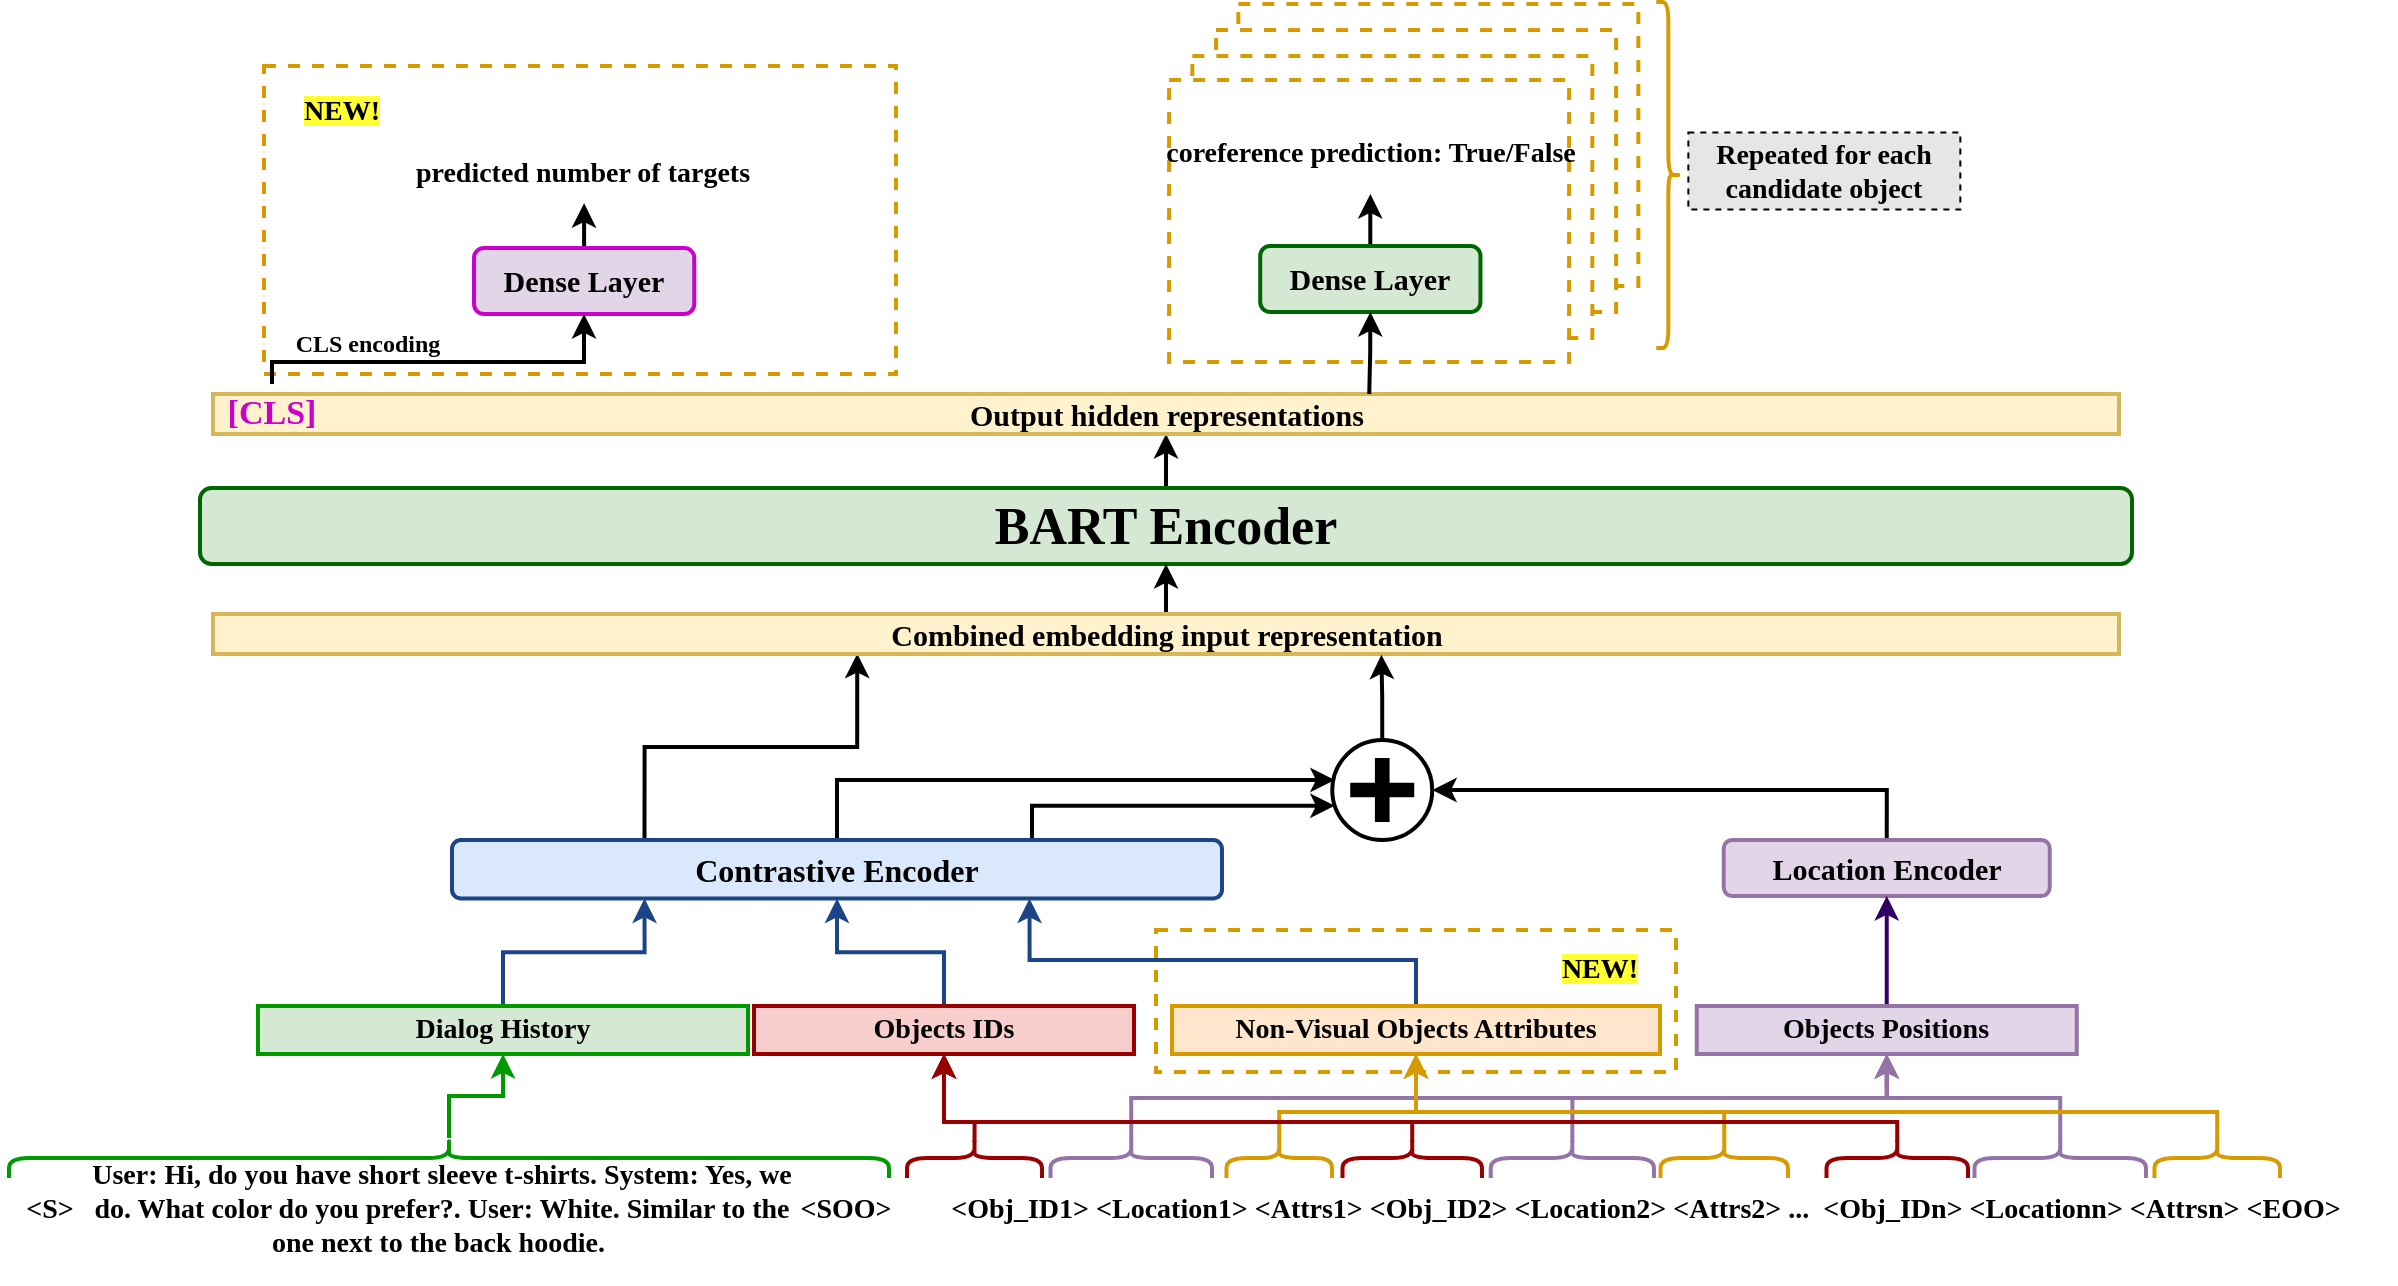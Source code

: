<mxfile version="20.4.1" type="device"><diagram id="RabSeClcL8miR533slPW" name="Page-1"><mxGraphModel dx="1661" dy="419" grid="0" gridSize="10" guides="1" tooltips="1" connect="1" arrows="1" fold="1" page="0" pageScale="1" pageWidth="827" pageHeight="1169" math="0" shadow="0"><root><mxCell id="0"/><mxCell id="1" parent="0"/><mxCell id="4BGt_PqFVEaF0GR48XKy-5" value="&lt;h6&gt;&lt;br&gt;&lt;/h6&gt;" style="text;html=1;strokeColor=#d79b00;fillColor=none;align=center;verticalAlign=middle;whiteSpace=wrap;rounded=0;fontFamily=Montserrat;fontSource=https%3A%2F%2Ffonts.googleapis.com%2Fcss%3Ffamily%3DMontserrat;fontSize=17;dashed=1;strokeWidth=2;" parent="1" vertex="1"><mxGeometry x="369" y="1159" width="260" height="71" as="geometry"/></mxCell><mxCell id="vJRNCC_T_8Kj38YmFfSP-48" value="&lt;h6&gt;&lt;br&gt;&lt;/h6&gt;" style="text;html=1;strokeColor=#d79b00;fillColor=none;align=center;verticalAlign=middle;whiteSpace=wrap;rounded=0;fontFamily=Montserrat;fontSource=https%3A%2F%2Ffonts.googleapis.com%2Fcss%3Ffamily%3DMontserrat;fontSize=17;dashed=1;strokeWidth=2;" parent="1" vertex="1"><mxGeometry x="-77" y="727" width="316" height="154" as="geometry"/></mxCell><mxCell id="vJRNCC_T_8Kj38YmFfSP-42" value="&lt;h6&gt;&lt;br&gt;&lt;/h6&gt;" style="text;html=1;strokeColor=#d79b00;fillColor=default;align=center;verticalAlign=middle;whiteSpace=wrap;rounded=0;fontFamily=Montserrat;fontSource=https%3A%2F%2Ffonts.googleapis.com%2Fcss%3Ffamily%3DMontserrat;fontSize=17;dashed=1;strokeWidth=2;" parent="1" vertex="1"><mxGeometry x="410.17" y="696" width="200" height="141" as="geometry"/></mxCell><mxCell id="vJRNCC_T_8Kj38YmFfSP-41" value="&lt;h6&gt;&lt;br&gt;&lt;/h6&gt;" style="text;html=1;strokeColor=#d79b00;fillColor=default;align=center;verticalAlign=middle;whiteSpace=wrap;rounded=0;fontFamily=Montserrat;fontSource=https%3A%2F%2Ffonts.googleapis.com%2Fcss%3Ffamily%3DMontserrat;fontSize=17;dashed=1;strokeWidth=2;" parent="1" vertex="1"><mxGeometry x="399.04" y="709" width="200" height="141" as="geometry"/></mxCell><mxCell id="vJRNCC_T_8Kj38YmFfSP-40" value="&lt;h6&gt;&lt;br&gt;&lt;/h6&gt;" style="text;html=1;strokeColor=#d79b00;fillColor=default;align=center;verticalAlign=middle;whiteSpace=wrap;rounded=0;fontFamily=Montserrat;fontSource=https%3A%2F%2Ffonts.googleapis.com%2Fcss%3Ffamily%3DMontserrat;fontSize=17;dashed=1;strokeWidth=2;" parent="1" vertex="1"><mxGeometry x="387.17" y="722" width="200" height="141" as="geometry"/></mxCell><mxCell id="ql61eHykgedzmIUn4SE--1" style="edgeStyle=orthogonalEdgeStyle;rounded=0;orthogonalLoop=1;jettySize=auto;html=1;exitX=0.5;exitY=0;exitDx=0;exitDy=0;entryX=0.25;entryY=1;entryDx=0;entryDy=0;strokeWidth=2;strokeColor=#1C4587;" parent="1" source="oWYoD82MfNIG7aH0TLhJ-1" target="0dGH2x3mslIwBKMBlcaH-3" edge="1"><mxGeometry relative="1" as="geometry"/></mxCell><mxCell id="oWYoD82MfNIG7aH0TLhJ-1" value="&lt;font face=&quot;Montserrat&quot;&gt;&lt;font size=&quot;1&quot; style=&quot;line-height: 1.2;&quot;&gt;&lt;b style=&quot;font-size: 14px;&quot;&gt;Dialog History&lt;/b&gt;&lt;/font&gt;&lt;br&gt;&lt;/font&gt;" style="text;html=1;strokeColor=#009900;fillColor=#d5e8d4;align=center;verticalAlign=middle;whiteSpace=wrap;rounded=0;strokeWidth=2;" parent="1" vertex="1"><mxGeometry x="-80" y="1197" width="245" height="24" as="geometry"/></mxCell><mxCell id="4BGt_PqFVEaF0GR48XKy-33" style="edgeStyle=orthogonalEdgeStyle;rounded=0;orthogonalLoop=1;jettySize=auto;html=1;exitX=0.5;exitY=0;exitDx=0;exitDy=0;entryX=0.5;entryY=1;entryDx=0;entryDy=0;strokeColor=#000000;strokeWidth=2;fontSize=14;" parent="1" source="oWYoD82MfNIG7aH0TLhJ-10" target="vJRNCC_T_8Kj38YmFfSP-26" edge="1"><mxGeometry relative="1" as="geometry"/></mxCell><mxCell id="oWYoD82MfNIG7aH0TLhJ-10" value="&lt;font size=&quot;1&quot; face=&quot;Montserrat&quot;&gt;&lt;b style=&quot;font-size: 26px;&quot;&gt;BART Encoder&lt;br&gt;&lt;/b&gt;&lt;/font&gt;" style="rounded=1;whiteSpace=wrap;html=1;fontSize=14;strokeColor=#006600;strokeWidth=2;fillColor=#d5e8d4;" parent="1" vertex="1"><mxGeometry x="-109" y="938" width="966" height="38" as="geometry"/></mxCell><mxCell id="4BGt_PqFVEaF0GR48XKy-30" style="edgeStyle=orthogonalEdgeStyle;rounded=0;orthogonalLoop=1;jettySize=auto;html=1;exitX=0.5;exitY=0;exitDx=0;exitDy=0;entryX=1;entryY=0.5;entryDx=0;entryDy=0;strokeColor=#000000;strokeWidth=2;fontSize=14;" parent="1" source="EZv7w_3QlLtSs3yN743y-15" target="4BGt_PqFVEaF0GR48XKy-18" edge="1"><mxGeometry relative="1" as="geometry"/></mxCell><mxCell id="EZv7w_3QlLtSs3yN743y-15" value="&lt;b&gt;Location Encoder&lt;/b&gt;" style="rounded=1;whiteSpace=wrap;html=1;fontFamily=Montserrat;fontSource=https%3A%2F%2Ffonts.googleapis.com%2Fcss%3Ffamily%3DMontserrat;fontSize=15;strokeColor=#9673a6;strokeWidth=2;fillColor=#e1d5e7;" parent="1" vertex="1"><mxGeometry x="652.87" y="1114" width="163" height="28" as="geometry"/></mxCell><mxCell id="ql61eHykgedzmIUn4SE--2" style="edgeStyle=orthogonalEdgeStyle;rounded=0;orthogonalLoop=1;jettySize=auto;html=1;exitX=0.75;exitY=0;exitDx=0;exitDy=0;entryX=0.025;entryY=0.658;entryDx=0;entryDy=0;entryPerimeter=0;strokeColor=#000000;strokeWidth=2;" parent="1" source="0dGH2x3mslIwBKMBlcaH-3" target="4BGt_PqFVEaF0GR48XKy-18" edge="1"><mxGeometry relative="1" as="geometry"><Array as="points"><mxPoint x="307" y="1097"/></Array></mxGeometry></mxCell><mxCell id="ql61eHykgedzmIUn4SE--3" style="edgeStyle=orthogonalEdgeStyle;rounded=0;orthogonalLoop=1;jettySize=auto;html=1;exitX=0.5;exitY=0;exitDx=0;exitDy=0;entryX=0.025;entryY=0.4;entryDx=0;entryDy=0;entryPerimeter=0;strokeColor=#000000;strokeWidth=2;" parent="1" source="0dGH2x3mslIwBKMBlcaH-3" target="4BGt_PqFVEaF0GR48XKy-18" edge="1"><mxGeometry relative="1" as="geometry"/></mxCell><mxCell id="ql61eHykgedzmIUn4SE--8" style="edgeStyle=orthogonalEdgeStyle;rounded=0;orthogonalLoop=1;jettySize=auto;html=1;exitX=0.25;exitY=0;exitDx=0;exitDy=0;entryX=0.338;entryY=0.991;entryDx=0;entryDy=0;entryPerimeter=0;strokeColor=#000000;strokeWidth=2;" parent="1" source="0dGH2x3mslIwBKMBlcaH-3" target="ql61eHykgedzmIUn4SE--4" edge="1"><mxGeometry relative="1" as="geometry"/></mxCell><mxCell id="0dGH2x3mslIwBKMBlcaH-3" value="&lt;b&gt;&lt;font style=&quot;font-size: 16px;&quot;&gt;Contrastive Encoder&lt;/font&gt;&lt;/b&gt;" style="rounded=1;whiteSpace=wrap;html=1;fontFamily=Montserrat;fontSource=https%3A%2F%2Ffonts.googleapis.com%2Fcss%3Ffamily%3DMontserrat;fontSize=15;strokeColor=#1C4587;strokeWidth=2;fillColor=#dae8fc;" parent="1" vertex="1"><mxGeometry x="17" y="1114" width="385" height="29.26" as="geometry"/></mxCell><mxCell id="0dGH2x3mslIwBKMBlcaH-29" value="&lt;font size=&quot;1&quot; face=&quot;Montserrat&quot;&gt;&lt;b style=&quot;font-size: 12px;&quot;&gt;CLS encoding&lt;/b&gt;&lt;/font&gt;" style="text;html=1;strokeColor=none;fillColor=none;align=center;verticalAlign=middle;whiteSpace=wrap;rounded=0;" parent="1" vertex="1"><mxGeometry x="-72.13" y="856" width="93.87" height="20" as="geometry"/></mxCell><mxCell id="vq6ZzPCBU_me-LRYHG41-2" value="&lt;font size=&quot;1&quot; face=&quot;Montserrat&quot;&gt;&lt;b style=&quot;background-color: rgb(255, 255, 51); font-size: 14px;&quot;&gt;NEW!&lt;/b&gt;&lt;/font&gt;" style="text;html=1;strokeColor=none;fillColor=none;align=center;verticalAlign=middle;whiteSpace=wrap;rounded=0;" parent="1" vertex="1"><mxGeometry x="-65" y="735" width="54" height="30" as="geometry"/></mxCell><mxCell id="vJRNCC_T_8Kj38YmFfSP-46" style="edgeStyle=orthogonalEdgeStyle;rounded=0;orthogonalLoop=1;jettySize=auto;html=1;strokeColor=#000000;strokeWidth=2;fontSize=11;" parent="1" source="vJRNCC_T_8Kj38YmFfSP-1" edge="1"><mxGeometry relative="1" as="geometry"><mxPoint x="83.06" y="795.592" as="targetPoint"/></mxGeometry></mxCell><mxCell id="vJRNCC_T_8Kj38YmFfSP-1" value="&lt;b&gt;&lt;font style=&quot;font-size: 15px;&quot;&gt;Dense Layer&lt;/font&gt;&lt;/b&gt;" style="rounded=1;whiteSpace=wrap;html=1;fontFamily=Montserrat;fontSource=https%3A%2F%2Ffonts.googleapis.com%2Fcss%3Ffamily%3DMontserrat;fontSize=14;strokeColor=#CC00CC;strokeWidth=2;fillColor=#e1d5e7;" parent="1" vertex="1"><mxGeometry x="28.0" y="818" width="110.12" height="33" as="geometry"/></mxCell><mxCell id="vJRNCC_T_8Kj38YmFfSP-26" value="&lt;b&gt;Output hidden representations&lt;/b&gt;" style="rounded=0;whiteSpace=wrap;html=1;fontFamily=Montserrat;fontSource=https%3A%2F%2Ffonts.googleapis.com%2Fcss%3Ffamily%3DMontserrat;fontSize=15;strokeColor=#d6b656;strokeWidth=2;fillColor=#fff2cc;" parent="1" vertex="1"><mxGeometry x="-102.5" y="891" width="953" height="20" as="geometry"/></mxCell><mxCell id="vJRNCC_T_8Kj38YmFfSP-45" style="edgeStyle=orthogonalEdgeStyle;rounded=0;orthogonalLoop=1;jettySize=auto;html=1;strokeColor=#000000;strokeWidth=2;fontSize=12;" parent="1" source="0dGH2x3mslIwBKMBlcaH-22" target="vJRNCC_T_8Kj38YmFfSP-1" edge="1"><mxGeometry relative="1" as="geometry"><Array as="points"><mxPoint x="-73" y="875"/><mxPoint x="83" y="875"/></Array></mxGeometry></mxCell><mxCell id="0dGH2x3mslIwBKMBlcaH-22" value="&lt;h3&gt;&lt;b&gt;&lt;font style=&quot;font-size: 17px;&quot; color=&quot;#cc00cc&quot; data-font-src=&quot;https://fonts.googleapis.com/css?family=Montserrat&quot; face=&quot;Montserrat&quot;&gt;[CLS]&lt;/font&gt;&lt;/b&gt;&lt;/h3&gt;" style="text;html=1;strokeColor=none;fillColor=none;align=center;verticalAlign=middle;whiteSpace=wrap;rounded=0;" parent="1" vertex="1"><mxGeometry x="-93" y="886" width="40" height="30" as="geometry"/></mxCell><mxCell id="vJRNCC_T_8Kj38YmFfSP-36" value="&lt;h6&gt;&lt;br&gt;&lt;/h6&gt;" style="text;html=1;strokeColor=#d79b00;fillColor=default;align=center;verticalAlign=middle;whiteSpace=wrap;rounded=0;fontFamily=Montserrat;fontSource=https%3A%2F%2Ffonts.googleapis.com%2Fcss%3Ffamily%3DMontserrat;fontSize=17;dashed=1;strokeWidth=2;" parent="1" vertex="1"><mxGeometry x="375.54" y="734" width="200" height="141" as="geometry"/></mxCell><mxCell id="vJRNCC_T_8Kj38YmFfSP-39" style="edgeStyle=orthogonalEdgeStyle;rounded=0;orthogonalLoop=1;jettySize=auto;html=1;strokeColor=#000000;strokeWidth=2;" parent="1" source="vJRNCC_T_8Kj38YmFfSP-2" edge="1"><mxGeometry relative="1" as="geometry"><mxPoint x="476.17" y="791" as="targetPoint"/></mxGeometry></mxCell><mxCell id="vJRNCC_T_8Kj38YmFfSP-2" value="&lt;b&gt;&lt;font style=&quot;font-size: 15px;&quot;&gt;Dense Layer&lt;/font&gt;&lt;/b&gt;" style="rounded=1;whiteSpace=wrap;html=1;fontFamily=Montserrat;fontSource=https%3A%2F%2Ffonts.googleapis.com%2Fcss%3Ffamily%3DMontserrat;fontSize=14;strokeColor=#006600;strokeWidth=2;fillColor=#d5e8d4;" parent="1" vertex="1"><mxGeometry x="421.11" y="817" width="110.12" height="33" as="geometry"/></mxCell><mxCell id="vJRNCC_T_8Kj38YmFfSP-37" style="edgeStyle=orthogonalEdgeStyle;rounded=0;orthogonalLoop=1;jettySize=auto;html=1;entryX=0.5;entryY=1;entryDx=0;entryDy=0;strokeColor=#000000;strokeWidth=2;" parent="1" target="vJRNCC_T_8Kj38YmFfSP-2" edge="1"><mxGeometry relative="1" as="geometry"><mxPoint x="475.632" y="891" as="sourcePoint"/></mxGeometry></mxCell><mxCell id="0dGH2x3mslIwBKMBlcaH-51" value="&lt;font size=&quot;1&quot; face=&quot;Montserrat&quot;&gt;&lt;b style=&quot;font-size: 14px;&quot;&gt;coreference prediction: True/False&lt;/b&gt;&lt;/font&gt;" style="text;html=1;strokeColor=none;fillColor=none;align=center;verticalAlign=middle;whiteSpace=wrap;rounded=0;" parent="1" vertex="1"><mxGeometry x="363.0" y="756" width="227.34" height="30" as="geometry"/></mxCell><mxCell id="vJRNCC_T_8Kj38YmFfSP-43" value="" style="shape=curlyBracket;whiteSpace=wrap;html=1;rounded=1;flipH=1;fontSize=14;rotation=0;strokeWidth=2;strokeColor=#D79B00;size=0.5;" parent="1" vertex="1"><mxGeometry x="619.17" y="695" width="12" height="173" as="geometry"/></mxCell><mxCell id="vJRNCC_T_8Kj38YmFfSP-44" value="&lt;h6&gt;&lt;font color=&quot;#000000&quot; data-font-src=&quot;https://fonts.googleapis.com/css?family=Montserrat&quot; face=&quot;Montserrat&quot; style=&quot;font-size: 14px;&quot;&gt;Repeated for each candidate object&lt;/font&gt;&lt;/h6&gt;" style="text;html=1;strokeColor=default;fillColor=#E6E6E6;align=center;verticalAlign=middle;whiteSpace=wrap;rounded=0;fontFamily=Montserrat;fontSource=https%3A%2F%2Ffonts.googleapis.com%2Fcss%3Ffamily%3DMontserrat;fontSize=17;fontColor=#CC00CC;dashed=1;" parent="1" vertex="1"><mxGeometry x="635.17" y="760.25" width="136" height="38.5" as="geometry"/></mxCell><mxCell id="vJRNCC_T_8Kj38YmFfSP-47" value="&lt;font size=&quot;1&quot; face=&quot;Montserrat&quot;&gt;&lt;b style=&quot;font-size: 14px;&quot;&gt;predicted number of targets&lt;/b&gt;&lt;/font&gt;" style="text;html=1;strokeColor=none;fillColor=none;align=center;verticalAlign=middle;whiteSpace=wrap;rounded=0;" parent="1" vertex="1"><mxGeometry x="-30.61" y="765.5" width="227.34" height="30" as="geometry"/></mxCell><mxCell id="4BGt_PqFVEaF0GR48XKy-7" style="edgeStyle=orthogonalEdgeStyle;rounded=0;orthogonalLoop=1;jettySize=auto;html=1;entryX=0.5;entryY=1;entryDx=0;entryDy=0;strokeWidth=2;fontSize=16;strokeColor=#1C4587;" parent="1" source="4BGt_PqFVEaF0GR48XKy-1" target="0dGH2x3mslIwBKMBlcaH-3" edge="1"><mxGeometry relative="1" as="geometry"/></mxCell><mxCell id="4BGt_PqFVEaF0GR48XKy-1" value="&lt;font face=&quot;Montserrat&quot;&gt;&lt;b style=&quot;&quot;&gt;&lt;font style=&quot;font-size: 14px;&quot;&gt;Objects IDs&lt;/font&gt;&lt;/b&gt;&lt;br&gt;&lt;/font&gt;" style="text;html=1;strokeColor=#990000;fillColor=#f8cecc;align=center;verticalAlign=middle;whiteSpace=wrap;rounded=0;strokeWidth=2;" parent="1" vertex="1"><mxGeometry x="168" y="1197" width="190" height="24" as="geometry"/></mxCell><mxCell id="4BGt_PqFVEaF0GR48XKy-8" style="edgeStyle=orthogonalEdgeStyle;rounded=0;orthogonalLoop=1;jettySize=auto;html=1;entryX=0.75;entryY=1;entryDx=0;entryDy=0;strokeWidth=2;fontSize=16;strokeColor=#1C4587;" parent="1" source="4BGt_PqFVEaF0GR48XKy-3" target="0dGH2x3mslIwBKMBlcaH-3" edge="1"><mxGeometry relative="1" as="geometry"><Array as="points"><mxPoint x="499" y="1174"/><mxPoint x="306" y="1174"/></Array></mxGeometry></mxCell><mxCell id="4BGt_PqFVEaF0GR48XKy-3" value="&lt;font face=&quot;Montserrat&quot;&gt;&lt;b style=&quot;&quot;&gt;&lt;font style=&quot;font-size: 14px;&quot;&gt;Non-Visual Objects Attributes&lt;/font&gt;&lt;/b&gt;&lt;br&gt;&lt;/font&gt;" style="text;html=1;strokeColor=#d79b00;fillColor=#ffe6cc;align=center;verticalAlign=middle;whiteSpace=wrap;rounded=0;strokeWidth=2;" parent="1" vertex="1"><mxGeometry x="377" y="1197" width="244" height="24" as="geometry"/></mxCell><mxCell id="4BGt_PqFVEaF0GR48XKy-11" style="edgeStyle=orthogonalEdgeStyle;rounded=0;orthogonalLoop=1;jettySize=auto;html=1;entryX=0.5;entryY=1;entryDx=0;entryDy=0;strokeWidth=2;fontSize=16;strokeColor=#330066;" parent="1" source="4BGt_PqFVEaF0GR48XKy-4" target="EZv7w_3QlLtSs3yN743y-15" edge="1"><mxGeometry relative="1" as="geometry"/></mxCell><mxCell id="4BGt_PqFVEaF0GR48XKy-4" value="&lt;font face=&quot;Montserrat&quot;&gt;&lt;b style=&quot;&quot;&gt;&lt;font style=&quot;font-size: 14px;&quot;&gt;Objects Positions&lt;/font&gt;&lt;/b&gt;&lt;br&gt;&lt;/font&gt;" style="text;html=1;strokeColor=#9673A6;fillColor=#e1d5e7;align=center;verticalAlign=middle;whiteSpace=wrap;rounded=0;strokeWidth=2;" parent="1" vertex="1"><mxGeometry x="639.37" y="1197" width="190" height="24" as="geometry"/></mxCell><mxCell id="4BGt_PqFVEaF0GR48XKy-12" value="&lt;font size=&quot;1&quot; face=&quot;Montserrat&quot;&gt;&lt;b style=&quot;background-color: rgb(255, 255, 51); font-size: 14px;&quot;&gt;NEW!&lt;/b&gt;&lt;/font&gt;" style="text;html=1;strokeColor=none;fillColor=none;align=center;verticalAlign=middle;whiteSpace=wrap;rounded=0;" parent="1" vertex="1"><mxGeometry x="564" y="1164.26" width="54" height="30" as="geometry"/></mxCell><mxCell id="4BGt_PqFVEaF0GR48XKy-21" value="" style="group" parent="1" vertex="1" connectable="0"><mxGeometry x="457.12" y="1064" width="50" height="50" as="geometry"/></mxCell><mxCell id="4BGt_PqFVEaF0GR48XKy-18" value="" style="ellipse;whiteSpace=wrap;html=1;aspect=fixed;labelBackgroundColor=none;fontFamily=Montserrat;fontSource=https%3A%2F%2Ffonts.googleapis.com%2Fcss%3Ffamily%3DMontserrat;fontSize=16;fontColor=#000000;strokeWidth=2;" parent="4BGt_PqFVEaF0GR48XKy-21" vertex="1"><mxGeometry width="50" height="50" as="geometry"/></mxCell><mxCell id="4BGt_PqFVEaF0GR48XKy-19" value="" style="shape=cross;whiteSpace=wrap;html=1;labelBackgroundColor=none;fontFamily=Montserrat;fontSource=https%3A%2F%2Ffonts.googleapis.com%2Fcss%3Ffamily%3DMontserrat;fontSize=16;fontColor=#000000;strokeWidth=2;size=0.178;gradientColor=none;fillColor=#000000;" parent="4BGt_PqFVEaF0GR48XKy-21" vertex="1"><mxGeometry x="10" y="10" width="30" height="30" as="geometry"/></mxCell><mxCell id="UKrPMoJxNPo4aVndO87R-1" value="&lt;font face=&quot;Montserrat&quot;&gt;&lt;font style=&quot;font-size: 14px; line-height: 1.2;&quot;&gt;&lt;b&gt;User: Hi, do you have short sleeve t-shirts. System: Yes, we do. What color do you prefer?. User: White. Similar to the one next to the back hoodie.&amp;nbsp;&lt;/b&gt;&lt;/font&gt;&lt;br&gt;&lt;/font&gt;" style="text;html=1;strokeColor=none;fillColor=none;align=center;verticalAlign=middle;whiteSpace=wrap;rounded=0;" parent="1" vertex="1"><mxGeometry x="-170.13" y="1262" width="364" height="74" as="geometry"/></mxCell><mxCell id="UKrPMoJxNPo4aVndO87R-21" style="edgeStyle=orthogonalEdgeStyle;rounded=0;orthogonalLoop=1;jettySize=auto;html=1;entryX=0.5;entryY=1;entryDx=0;entryDy=0;strokeWidth=2;strokeColor=#009900;" parent="1" source="UKrPMoJxNPo4aVndO87R-2" target="oWYoD82MfNIG7aH0TLhJ-1" edge="1"><mxGeometry relative="1" as="geometry"/></mxCell><mxCell id="UKrPMoJxNPo4aVndO87R-2" value="" style="shape=curlyBracket;whiteSpace=wrap;html=1;rounded=1;flipH=1;fontSize=14;rotation=-90;strokeWidth=2;strokeColor=#009900;fillColor=#e1d5e7;" parent="1" vertex="1"><mxGeometry x="5.5" y="1053" width="20" height="440" as="geometry"/></mxCell><mxCell id="UKrPMoJxNPo4aVndO87R-6" value="&lt;font face=&quot;Montserrat&quot;&gt;&lt;font style=&quot;font-size: 14px; line-height: 1.2;&quot;&gt;&lt;b&gt;&amp;lt;S&amp;gt;&lt;/b&gt;&lt;/font&gt;&lt;br&gt;&lt;/font&gt;" style="text;html=1;strokeColor=none;fillColor=none;align=center;verticalAlign=middle;whiteSpace=wrap;rounded=0;" parent="1" vertex="1"><mxGeometry x="-209" y="1285.94" width="50" height="26.12" as="geometry"/></mxCell><mxCell id="UKrPMoJxNPo4aVndO87R-7" value="&lt;font face=&quot;Montserrat&quot;&gt;&lt;span style=&quot;font-size: 14px;&quot;&gt;&lt;b&gt;&amp;lt;SOO&amp;gt;&lt;/b&gt;&lt;/span&gt;&lt;br&gt;&lt;/font&gt;" style="text;html=1;strokeColor=none;fillColor=none;align=center;verticalAlign=middle;whiteSpace=wrap;rounded=0;" parent="1" vertex="1"><mxGeometry x="189" y="1285.94" width="50" height="26.12" as="geometry"/></mxCell><mxCell id="UKrPMoJxNPo4aVndO87R-9" value="&lt;font face=&quot;Montserrat&quot;&gt;&lt;span style=&quot;font-size: 14px;&quot;&gt;&lt;b&gt;&amp;lt;Obj_ID1&amp;gt; &amp;lt;Location1&amp;gt; &amp;lt;Attrs1&amp;gt; &amp;lt;Obj_ID2&amp;gt; &amp;lt;Location2&amp;gt; &amp;lt;Attrs2&amp;gt; ...&amp;nbsp; &amp;lt;Obj_IDn&amp;gt; &amp;lt;Locationn&amp;gt; &amp;lt;Attrsn&amp;gt; &amp;lt;EOO&amp;gt;&lt;/b&gt;&lt;/span&gt;&lt;br&gt;&lt;/font&gt;" style="text;html=1;strokeColor=none;fillColor=none;align=center;verticalAlign=middle;whiteSpace=wrap;rounded=0;" parent="1" vertex="1"><mxGeometry x="239" y="1262" width="750" height="74" as="geometry"/></mxCell><mxCell id="UKrPMoJxNPo4aVndO87R-22" style="edgeStyle=orthogonalEdgeStyle;rounded=0;orthogonalLoop=1;jettySize=auto;html=1;exitX=0.1;exitY=0.5;exitDx=0;exitDy=0;exitPerimeter=0;entryX=0.5;entryY=1;entryDx=0;entryDy=0;strokeColor=#990000;strokeWidth=2;" parent="1" source="UKrPMoJxNPo4aVndO87R-11" target="4BGt_PqFVEaF0GR48XKy-1" edge="1"><mxGeometry relative="1" as="geometry"><Array as="points"><mxPoint x="278" y="1255"/><mxPoint x="263" y="1255"/></Array></mxGeometry></mxCell><mxCell id="UKrPMoJxNPo4aVndO87R-11" value="" style="shape=curlyBracket;whiteSpace=wrap;html=1;rounded=1;flipH=1;fontSize=14;rotation=-90;strokeWidth=2;strokeColor=#990000;fillColor=#e1d5e7;" parent="1" vertex="1"><mxGeometry x="268.25" y="1239.25" width="20" height="67.5" as="geometry"/></mxCell><mxCell id="UKrPMoJxNPo4aVndO87R-31" style="edgeStyle=orthogonalEdgeStyle;rounded=0;orthogonalLoop=1;jettySize=auto;html=1;exitX=0.1;exitY=0.5;exitDx=0;exitDy=0;exitPerimeter=0;entryX=0.5;entryY=1;entryDx=0;entryDy=0;strokeColor=#9673A6;strokeWidth=2;" parent="1" source="UKrPMoJxNPo4aVndO87R-12" target="4BGt_PqFVEaF0GR48XKy-4" edge="1"><mxGeometry relative="1" as="geometry"><Array as="points"><mxPoint x="357" y="1243"/><mxPoint x="734" y="1243"/></Array></mxGeometry></mxCell><mxCell id="UKrPMoJxNPo4aVndO87R-12" value="" style="shape=curlyBracket;whiteSpace=wrap;html=1;rounded=1;flipH=1;fontSize=14;rotation=-90;strokeWidth=2;strokeColor=#9673A6;fillColor=#e1d5e7;" parent="1" vertex="1"><mxGeometry x="346.63" y="1232.63" width="20" height="80.75" as="geometry"/></mxCell><mxCell id="UKrPMoJxNPo4aVndO87R-26" style="edgeStyle=orthogonalEdgeStyle;rounded=0;orthogonalLoop=1;jettySize=auto;html=1;exitX=0.1;exitY=0.5;exitDx=0;exitDy=0;exitPerimeter=0;entryX=0.5;entryY=1;entryDx=0;entryDy=0;strokeColor=#D79B00;strokeWidth=2;" parent="1" source="UKrPMoJxNPo4aVndO87R-13" target="4BGt_PqFVEaF0GR48XKy-3" edge="1"><mxGeometry relative="1" as="geometry"><Array as="points"><mxPoint x="431" y="1250"/><mxPoint x="499" y="1250"/></Array></mxGeometry></mxCell><mxCell id="UKrPMoJxNPo4aVndO87R-13" value="" style="shape=curlyBracket;whiteSpace=wrap;html=1;rounded=1;flipH=1;fontSize=14;rotation=-90;strokeWidth=2;strokeColor=#D79B00;fillColor=#7F00FF;" parent="1" vertex="1"><mxGeometry x="420.62" y="1246.63" width="20" height="52.75" as="geometry"/></mxCell><mxCell id="UKrPMoJxNPo4aVndO87R-24" style="edgeStyle=orthogonalEdgeStyle;rounded=0;orthogonalLoop=1;jettySize=auto;html=1;exitX=0.1;exitY=0.5;exitDx=0;exitDy=0;exitPerimeter=0;entryX=0.5;entryY=1;entryDx=0;entryDy=0;strokeColor=#990000;strokeWidth=2;" parent="1" source="UKrPMoJxNPo4aVndO87R-14" target="4BGt_PqFVEaF0GR48XKy-1" edge="1"><mxGeometry relative="1" as="geometry"><Array as="points"><mxPoint x="497" y="1255"/><mxPoint x="263" y="1255"/></Array></mxGeometry></mxCell><mxCell id="UKrPMoJxNPo4aVndO87R-14" value="" style="shape=curlyBracket;whiteSpace=wrap;html=1;rounded=1;flipH=1;fontSize=14;rotation=-90;strokeWidth=2;strokeColor=#990000;fillColor=#e1d5e7;" parent="1" vertex="1"><mxGeometry x="487.12" y="1238.14" width="20" height="69.74" as="geometry"/></mxCell><mxCell id="UKrPMoJxNPo4aVndO87R-32" style="edgeStyle=orthogonalEdgeStyle;rounded=0;orthogonalLoop=1;jettySize=auto;html=1;exitX=0.1;exitY=0.5;exitDx=0;exitDy=0;exitPerimeter=0;entryX=0.5;entryY=1;entryDx=0;entryDy=0;strokeColor=#9673A6;strokeWidth=2;" parent="1" source="UKrPMoJxNPo4aVndO87R-15" target="4BGt_PqFVEaF0GR48XKy-4" edge="1"><mxGeometry relative="1" as="geometry"><Array as="points"><mxPoint x="577" y="1243"/><mxPoint x="734" y="1243"/></Array></mxGeometry></mxCell><mxCell id="UKrPMoJxNPo4aVndO87R-15" value="" style="shape=curlyBracket;whiteSpace=wrap;html=1;rounded=1;flipH=1;fontSize=14;rotation=-90;strokeWidth=2;strokeColor=#9673A6;fillColor=#e1d5e7;" parent="1" vertex="1"><mxGeometry x="567.17" y="1232.2" width="20" height="81.62" as="geometry"/></mxCell><mxCell id="UKrPMoJxNPo4aVndO87R-28" style="edgeStyle=orthogonalEdgeStyle;rounded=0;orthogonalLoop=1;jettySize=auto;html=1;exitX=0.1;exitY=0.5;exitDx=0;exitDy=0;exitPerimeter=0;entryX=0.5;entryY=1;entryDx=0;entryDy=0;strokeColor=#D79B00;strokeWidth=2;" parent="1" source="UKrPMoJxNPo4aVndO87R-16" target="4BGt_PqFVEaF0GR48XKy-3" edge="1"><mxGeometry relative="1" as="geometry"><Array as="points"><mxPoint x="653" y="1250"/><mxPoint x="499" y="1250"/></Array></mxGeometry></mxCell><mxCell id="UKrPMoJxNPo4aVndO87R-16" value="" style="shape=curlyBracket;whiteSpace=wrap;html=1;rounded=1;flipH=1;fontSize=14;rotation=-90;strokeWidth=2;strokeColor=#D79B00;fillColor=#7F00FF;" parent="1" vertex="1"><mxGeometry x="643.13" y="1241.13" width="20" height="63.75" as="geometry"/></mxCell><mxCell id="UKrPMoJxNPo4aVndO87R-25" style="edgeStyle=orthogonalEdgeStyle;rounded=0;orthogonalLoop=1;jettySize=auto;html=1;exitX=0.1;exitY=0.5;exitDx=0;exitDy=0;exitPerimeter=0;entryX=0.5;entryY=1;entryDx=0;entryDy=0;strokeColor=#990000;strokeWidth=2;" parent="1" source="UKrPMoJxNPo4aVndO87R-17" target="4BGt_PqFVEaF0GR48XKy-1" edge="1"><mxGeometry relative="1" as="geometry"><Array as="points"><mxPoint x="740" y="1255"/><mxPoint x="263" y="1255"/></Array></mxGeometry></mxCell><mxCell id="UKrPMoJxNPo4aVndO87R-17" value="" style="shape=curlyBracket;whiteSpace=wrap;html=1;rounded=1;flipH=1;fontSize=14;rotation=-90;strokeWidth=2;strokeColor=#990000;fillColor=#e1d5e7;" parent="1" vertex="1"><mxGeometry x="729.63" y="1237.63" width="20" height="70.75" as="geometry"/></mxCell><mxCell id="UKrPMoJxNPo4aVndO87R-33" style="edgeStyle=orthogonalEdgeStyle;rounded=0;orthogonalLoop=1;jettySize=auto;html=1;exitX=0.1;exitY=0.5;exitDx=0;exitDy=0;exitPerimeter=0;entryX=0.5;entryY=1;entryDx=0;entryDy=0;strokeColor=#9673A6;strokeWidth=2;" parent="1" source="UKrPMoJxNPo4aVndO87R-18" target="4BGt_PqFVEaF0GR48XKy-4" edge="1"><mxGeometry relative="1" as="geometry"><Array as="points"><mxPoint x="821" y="1243"/><mxPoint x="734" y="1243"/></Array></mxGeometry></mxCell><mxCell id="UKrPMoJxNPo4aVndO87R-18" value="" style="shape=curlyBracket;whiteSpace=wrap;html=1;rounded=1;flipH=1;fontSize=14;rotation=-90;strokeWidth=2;strokeColor=#9673A6;fillColor=#e1d5e7;" parent="1" vertex="1"><mxGeometry x="811.12" y="1230.14" width="20" height="85.74" as="geometry"/></mxCell><mxCell id="UKrPMoJxNPo4aVndO87R-30" style="edgeStyle=orthogonalEdgeStyle;rounded=0;orthogonalLoop=1;jettySize=auto;html=1;exitX=0.1;exitY=0.5;exitDx=0;exitDy=0;exitPerimeter=0;entryX=0.5;entryY=1;entryDx=0;entryDy=0;strokeColor=#D79B00;strokeWidth=2;" parent="1" source="UKrPMoJxNPo4aVndO87R-19" target="4BGt_PqFVEaF0GR48XKy-3" edge="1"><mxGeometry relative="1" as="geometry"><Array as="points"><mxPoint x="900" y="1250"/><mxPoint x="499" y="1250"/></Array></mxGeometry></mxCell><mxCell id="UKrPMoJxNPo4aVndO87R-19" value="" style="shape=curlyBracket;whiteSpace=wrap;html=1;rounded=1;flipH=1;fontSize=14;rotation=-90;strokeWidth=2;strokeColor=#D79B00;fillColor=#7F00FF;" parent="1" vertex="1"><mxGeometry x="889.62" y="1241.63" width="20" height="62.75" as="geometry"/></mxCell><mxCell id="ql61eHykgedzmIUn4SE--9" style="edgeStyle=orthogonalEdgeStyle;rounded=0;orthogonalLoop=1;jettySize=auto;html=1;exitX=0.5;exitY=0;exitDx=0;exitDy=0;entryX=0.5;entryY=1;entryDx=0;entryDy=0;strokeColor=#000000;strokeWidth=2;" parent="1" source="ql61eHykgedzmIUn4SE--4" target="oWYoD82MfNIG7aH0TLhJ-10" edge="1"><mxGeometry relative="1" as="geometry"/></mxCell><mxCell id="ql61eHykgedzmIUn4SE--4" value="&lt;b&gt;Combined embedding input representation&lt;/b&gt;" style="rounded=0;whiteSpace=wrap;html=1;fontFamily=Montserrat;fontSource=https%3A%2F%2Ffonts.googleapis.com%2Fcss%3Ffamily%3DMontserrat;fontSize=15;strokeColor=#d6b656;strokeWidth=2;fillColor=#fff2cc;" parent="1" vertex="1"><mxGeometry x="-102.5" y="1001" width="953" height="20" as="geometry"/></mxCell><mxCell id="ql61eHykgedzmIUn4SE--6" style="edgeStyle=orthogonalEdgeStyle;rounded=0;orthogonalLoop=1;jettySize=auto;html=1;exitX=0.5;exitY=0;exitDx=0;exitDy=0;entryX=0.613;entryY=1.016;entryDx=0;entryDy=0;entryPerimeter=0;strokeColor=#000000;strokeWidth=2;" parent="1" source="4BGt_PqFVEaF0GR48XKy-18" target="ql61eHykgedzmIUn4SE--4" edge="1"><mxGeometry relative="1" as="geometry"/></mxCell></root></mxGraphModel></diagram></mxfile>